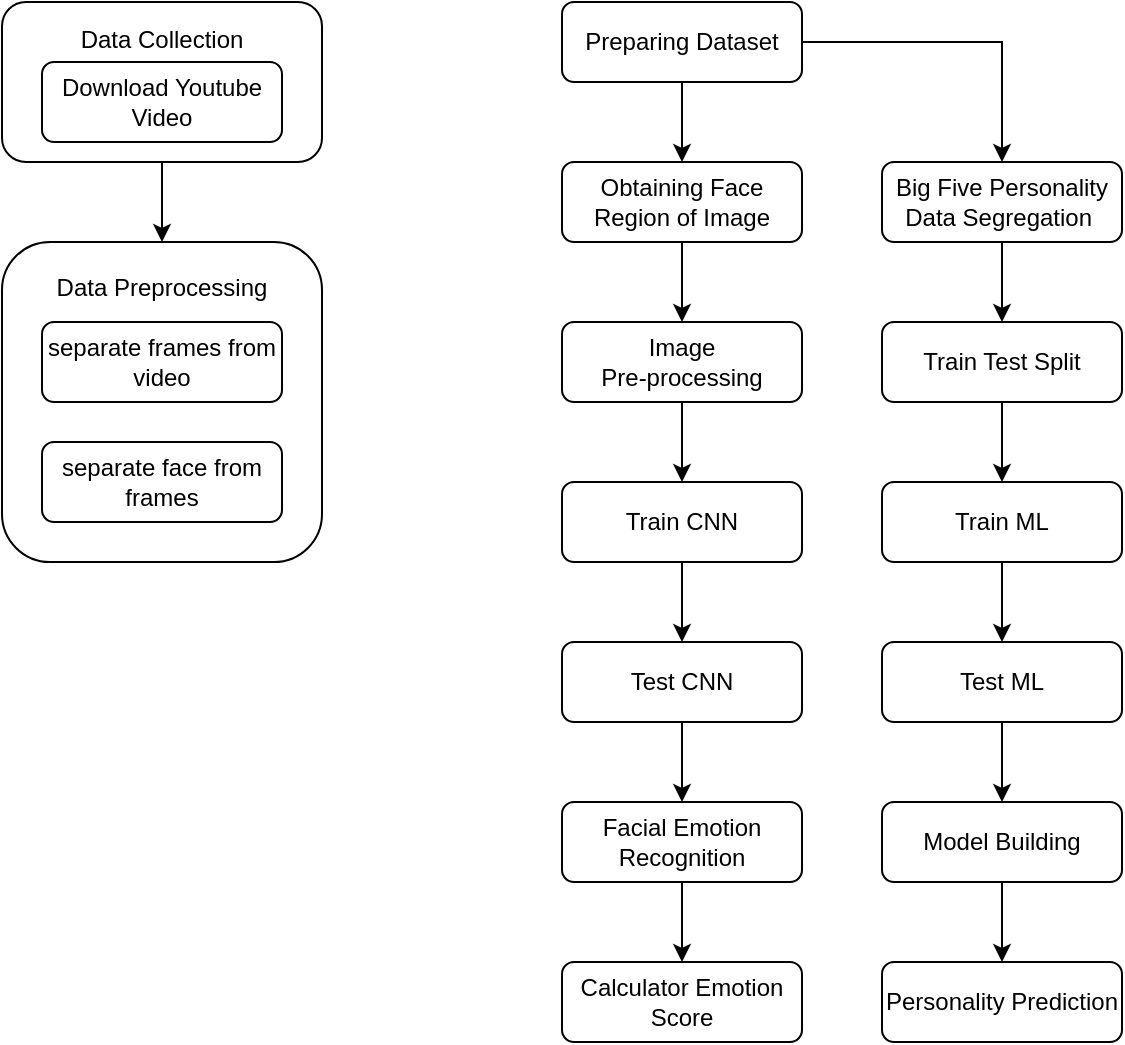 <mxfile version="13.9.9" type="device"><diagram name="Page-1" id="eYcn4fA6jk0fdUazm5nm"><mxGraphModel dx="1108" dy="510" grid="1" gridSize="10" guides="1" tooltips="1" connect="1" arrows="1" fold="1" page="1" pageScale="1" pageWidth="827" pageHeight="1169" math="0" shadow="0"><root><mxCell id="0"/><mxCell id="1" parent="0"/><mxCell id="rfOCm9NGOXbybvXL39Xd-7" style="edgeStyle=orthogonalEdgeStyle;rounded=0;orthogonalLoop=1;jettySize=auto;html=1;exitX=0.5;exitY=1;exitDx=0;exitDy=0;entryX=0.5;entryY=0;entryDx=0;entryDy=0;" parent="1" source="rfOCm9NGOXbybvXL39Xd-1" target="rfOCm9NGOXbybvXL39Xd-3" edge="1"><mxGeometry relative="1" as="geometry"/></mxCell><mxCell id="rfOCm9NGOXbybvXL39Xd-1" value="Data Collection&lt;br&gt;&lt;br&gt;&lt;br&gt;&lt;br&gt;" style="rounded=1;whiteSpace=wrap;html=1;" parent="1" vertex="1"><mxGeometry x="120" y="80" width="160" height="80" as="geometry"/></mxCell><mxCell id="rfOCm9NGOXbybvXL39Xd-2" value="Download Youtube Video" style="rounded=1;whiteSpace=wrap;html=1;" parent="1" vertex="1"><mxGeometry x="140" y="110" width="120" height="40" as="geometry"/></mxCell><mxCell id="rfOCm9NGOXbybvXL39Xd-3" value="Data Preprocessing&lt;br&gt;&lt;br&gt;&lt;br&gt;&lt;br&gt;&lt;br&gt;&lt;br&gt;&lt;br&gt;&lt;br&gt;&lt;br&gt;" style="rounded=1;whiteSpace=wrap;html=1;" parent="1" vertex="1"><mxGeometry x="120" y="200" width="160" height="160" as="geometry"/></mxCell><mxCell id="rfOCm9NGOXbybvXL39Xd-4" value="separate frames from video" style="rounded=1;whiteSpace=wrap;html=1;" parent="1" vertex="1"><mxGeometry x="140" y="240" width="120" height="40" as="geometry"/></mxCell><mxCell id="rfOCm9NGOXbybvXL39Xd-6" value="separate face from frames" style="rounded=1;whiteSpace=wrap;html=1;" parent="1" vertex="1"><mxGeometry x="140" y="300" width="120" height="40" as="geometry"/></mxCell><mxCell id="SYMyZvG5fgTus6ndfiI5-9" style="edgeStyle=orthogonalEdgeStyle;rounded=0;orthogonalLoop=1;jettySize=auto;html=1;exitX=0.5;exitY=1;exitDx=0;exitDy=0;entryX=0.5;entryY=0;entryDx=0;entryDy=0;" edge="1" parent="1" source="SYMyZvG5fgTus6ndfiI5-1" target="SYMyZvG5fgTus6ndfiI5-2"><mxGeometry relative="1" as="geometry"/></mxCell><mxCell id="SYMyZvG5fgTus6ndfiI5-20" style="edgeStyle=orthogonalEdgeStyle;rounded=0;orthogonalLoop=1;jettySize=auto;html=1;exitX=1;exitY=0.5;exitDx=0;exitDy=0;" edge="1" parent="1" source="SYMyZvG5fgTus6ndfiI5-1" target="SYMyZvG5fgTus6ndfiI5-15"><mxGeometry relative="1" as="geometry"/></mxCell><mxCell id="SYMyZvG5fgTus6ndfiI5-1" value="Preparing Dataset" style="rounded=1;whiteSpace=wrap;html=1;" vertex="1" parent="1"><mxGeometry x="400" y="80" width="120" height="40" as="geometry"/></mxCell><mxCell id="SYMyZvG5fgTus6ndfiI5-10" style="edgeStyle=orthogonalEdgeStyle;rounded=0;orthogonalLoop=1;jettySize=auto;html=1;exitX=0.5;exitY=1;exitDx=0;exitDy=0;entryX=0.5;entryY=0;entryDx=0;entryDy=0;" edge="1" parent="1" source="SYMyZvG5fgTus6ndfiI5-2" target="SYMyZvG5fgTus6ndfiI5-3"><mxGeometry relative="1" as="geometry"/></mxCell><mxCell id="SYMyZvG5fgTus6ndfiI5-2" value="Obtaining Face Region of Image" style="rounded=1;whiteSpace=wrap;html=1;" vertex="1" parent="1"><mxGeometry x="400" y="160" width="120" height="40" as="geometry"/></mxCell><mxCell id="SYMyZvG5fgTus6ndfiI5-11" style="edgeStyle=orthogonalEdgeStyle;rounded=0;orthogonalLoop=1;jettySize=auto;html=1;exitX=0.5;exitY=1;exitDx=0;exitDy=0;entryX=0.5;entryY=0;entryDx=0;entryDy=0;" edge="1" parent="1" source="SYMyZvG5fgTus6ndfiI5-3" target="SYMyZvG5fgTus6ndfiI5-5"><mxGeometry relative="1" as="geometry"/></mxCell><mxCell id="SYMyZvG5fgTus6ndfiI5-3" value="Image &lt;br&gt;Pre-processing" style="rounded=1;whiteSpace=wrap;html=1;" vertex="1" parent="1"><mxGeometry x="400" y="240" width="120" height="40" as="geometry"/></mxCell><mxCell id="SYMyZvG5fgTus6ndfiI5-22" style="edgeStyle=orthogonalEdgeStyle;rounded=0;orthogonalLoop=1;jettySize=auto;html=1;exitX=0.5;exitY=1;exitDx=0;exitDy=0;entryX=0.5;entryY=0;entryDx=0;entryDy=0;" edge="1" parent="1" source="SYMyZvG5fgTus6ndfiI5-4" target="SYMyZvG5fgTus6ndfiI5-16"><mxGeometry relative="1" as="geometry"/></mxCell><mxCell id="SYMyZvG5fgTus6ndfiI5-4" value="Train Test Split" style="rounded=1;whiteSpace=wrap;html=1;" vertex="1" parent="1"><mxGeometry x="560" y="240" width="120" height="40" as="geometry"/></mxCell><mxCell id="SYMyZvG5fgTus6ndfiI5-12" style="edgeStyle=orthogonalEdgeStyle;rounded=0;orthogonalLoop=1;jettySize=auto;html=1;exitX=0.5;exitY=1;exitDx=0;exitDy=0;entryX=0.5;entryY=0;entryDx=0;entryDy=0;" edge="1" parent="1" source="SYMyZvG5fgTus6ndfiI5-5" target="SYMyZvG5fgTus6ndfiI5-6"><mxGeometry relative="1" as="geometry"/></mxCell><mxCell id="SYMyZvG5fgTus6ndfiI5-5" value="Train CNN" style="rounded=1;whiteSpace=wrap;html=1;" vertex="1" parent="1"><mxGeometry x="400" y="320" width="120" height="40" as="geometry"/></mxCell><mxCell id="SYMyZvG5fgTus6ndfiI5-13" style="edgeStyle=orthogonalEdgeStyle;rounded=0;orthogonalLoop=1;jettySize=auto;html=1;exitX=0.5;exitY=1;exitDx=0;exitDy=0;" edge="1" parent="1" source="SYMyZvG5fgTus6ndfiI5-6" target="SYMyZvG5fgTus6ndfiI5-7"><mxGeometry relative="1" as="geometry"/></mxCell><mxCell id="SYMyZvG5fgTus6ndfiI5-6" value="Test CNN" style="rounded=1;whiteSpace=wrap;html=1;" vertex="1" parent="1"><mxGeometry x="400" y="400" width="120" height="40" as="geometry"/></mxCell><mxCell id="SYMyZvG5fgTus6ndfiI5-14" style="edgeStyle=orthogonalEdgeStyle;rounded=0;orthogonalLoop=1;jettySize=auto;html=1;exitX=0.5;exitY=1;exitDx=0;exitDy=0;entryX=0.5;entryY=0;entryDx=0;entryDy=0;" edge="1" parent="1" source="SYMyZvG5fgTus6ndfiI5-7" target="SYMyZvG5fgTus6ndfiI5-8"><mxGeometry relative="1" as="geometry"/></mxCell><mxCell id="SYMyZvG5fgTus6ndfiI5-7" value="Facial Emotion Recognition" style="rounded=1;whiteSpace=wrap;html=1;" vertex="1" parent="1"><mxGeometry x="400" y="480" width="120" height="40" as="geometry"/></mxCell><mxCell id="SYMyZvG5fgTus6ndfiI5-8" value="Calculator Emotion Score" style="rounded=1;whiteSpace=wrap;html=1;" vertex="1" parent="1"><mxGeometry x="400" y="560" width="120" height="40" as="geometry"/></mxCell><mxCell id="SYMyZvG5fgTus6ndfiI5-21" style="edgeStyle=orthogonalEdgeStyle;rounded=0;orthogonalLoop=1;jettySize=auto;html=1;exitX=0.5;exitY=1;exitDx=0;exitDy=0;entryX=0.5;entryY=0;entryDx=0;entryDy=0;" edge="1" parent="1" source="SYMyZvG5fgTus6ndfiI5-15" target="SYMyZvG5fgTus6ndfiI5-4"><mxGeometry relative="1" as="geometry"/></mxCell><mxCell id="SYMyZvG5fgTus6ndfiI5-15" value="Big Five Personality Data Segregation&amp;nbsp;" style="rounded=1;whiteSpace=wrap;html=1;" vertex="1" parent="1"><mxGeometry x="560" y="160" width="120" height="40" as="geometry"/></mxCell><mxCell id="SYMyZvG5fgTus6ndfiI5-23" style="edgeStyle=orthogonalEdgeStyle;rounded=0;orthogonalLoop=1;jettySize=auto;html=1;exitX=0.5;exitY=1;exitDx=0;exitDy=0;entryX=0.5;entryY=0;entryDx=0;entryDy=0;" edge="1" parent="1" source="SYMyZvG5fgTus6ndfiI5-16" target="SYMyZvG5fgTus6ndfiI5-17"><mxGeometry relative="1" as="geometry"/></mxCell><mxCell id="SYMyZvG5fgTus6ndfiI5-16" value="Train ML" style="rounded=1;whiteSpace=wrap;html=1;" vertex="1" parent="1"><mxGeometry x="560" y="320" width="120" height="40" as="geometry"/></mxCell><mxCell id="SYMyZvG5fgTus6ndfiI5-24" style="edgeStyle=orthogonalEdgeStyle;rounded=0;orthogonalLoop=1;jettySize=auto;html=1;exitX=0.5;exitY=1;exitDx=0;exitDy=0;entryX=0.5;entryY=0;entryDx=0;entryDy=0;" edge="1" parent="1" source="SYMyZvG5fgTus6ndfiI5-17" target="SYMyZvG5fgTus6ndfiI5-18"><mxGeometry relative="1" as="geometry"/></mxCell><mxCell id="SYMyZvG5fgTus6ndfiI5-17" value="Test ML" style="rounded=1;whiteSpace=wrap;html=1;" vertex="1" parent="1"><mxGeometry x="560" y="400" width="120" height="40" as="geometry"/></mxCell><mxCell id="SYMyZvG5fgTus6ndfiI5-25" style="edgeStyle=orthogonalEdgeStyle;rounded=0;orthogonalLoop=1;jettySize=auto;html=1;exitX=0.5;exitY=1;exitDx=0;exitDy=0;" edge="1" parent="1" source="SYMyZvG5fgTus6ndfiI5-18" target="SYMyZvG5fgTus6ndfiI5-19"><mxGeometry relative="1" as="geometry"/></mxCell><mxCell id="SYMyZvG5fgTus6ndfiI5-18" value="Model Building" style="rounded=1;whiteSpace=wrap;html=1;" vertex="1" parent="1"><mxGeometry x="560" y="480" width="120" height="40" as="geometry"/></mxCell><mxCell id="SYMyZvG5fgTus6ndfiI5-19" value="Personality Prediction" style="rounded=1;whiteSpace=wrap;html=1;" vertex="1" parent="1"><mxGeometry x="560" y="560" width="120" height="40" as="geometry"/></mxCell></root></mxGraphModel></diagram></mxfile>
